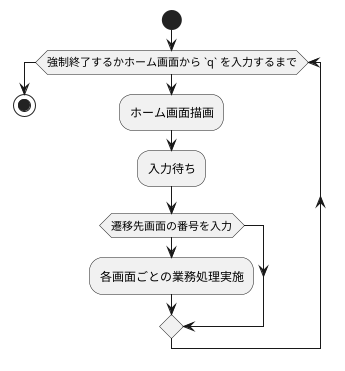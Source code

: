 @startuml 基本フロー

start


while (強制終了するかホーム画面から `q` を入力するまで)
:ホーム画面描画;
:入力待ち;
if (遷移先画面の番号を入力) then
  :各画面ごとの業務処理実施;
endif
endwhile

stop

@enduml
